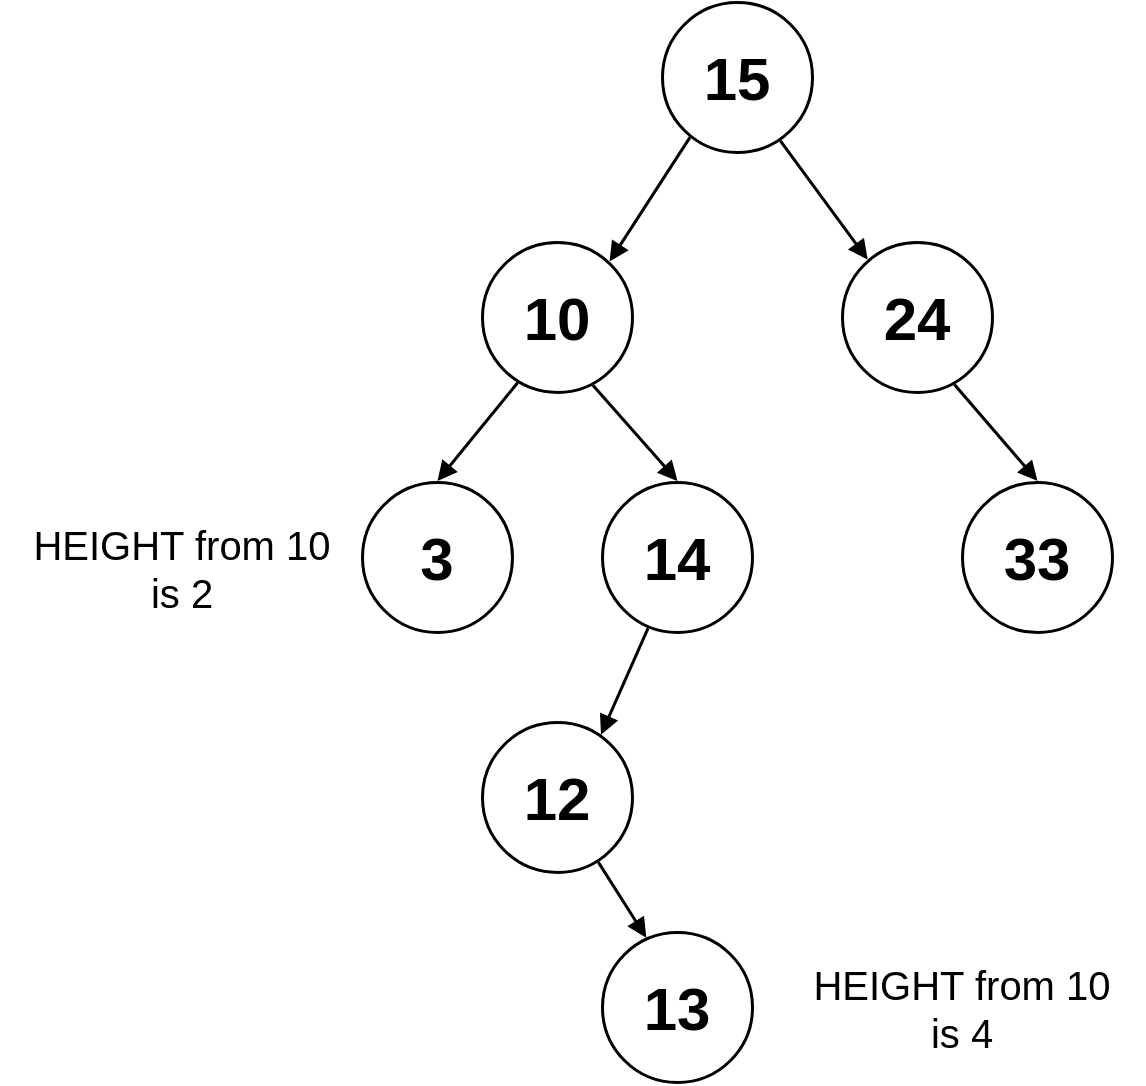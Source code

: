<?xml version="1.0" encoding="UTF-8"?><mxfile type="Lucidchart-Import" version="17.1.4"><diagram name="Page 1" id="0"><mxGraphModel page="1" pageWidth="1020" pageHeight="1320" grid="1" gridSize="15"><root><mxCell id="0"/><mxCell id="1" parent="0"/><UserObject label="15" lucidchartObjectId="JSILbHhEgVXc" id="2"><mxCell style="html=1;overflow=block;blockSpacing=1;whiteSpace=wrap;ellipse;fontSize=30;fontColor=default;fontStyle=1;spacing=3.8;strokeOpacity=100;strokeWidth=1.5;" vertex="1" parent="1"><mxGeometry x="330" y="30" width="75" height="75" as="geometry"/></mxCell></UserObject><UserObject label="10" lucidchartObjectId="cTILwagPU4by" id="3"><mxCell style="html=1;overflow=block;blockSpacing=1;whiteSpace=wrap;ellipse;fontSize=30;fontColor=default;fontStyle=1;spacing=3.8;strokeOpacity=100;strokeWidth=1.5;" vertex="1" parent="1"><mxGeometry x="240" y="150" width="75" height="75" as="geometry"/></mxCell></UserObject><UserObject label="24" lucidchartObjectId="fTIL6GUuhAe~" id="4"><mxCell style="html=1;overflow=block;blockSpacing=1;whiteSpace=wrap;ellipse;fontSize=30;fontColor=default;fontStyle=1;spacing=3.8;strokeOpacity=100;strokeWidth=1.5;" vertex="1" parent="1"><mxGeometry x="420" y="150" width="75" height="75" as="geometry"/></mxCell></UserObject><UserObject label="3" lucidchartObjectId="pTILoUDEAQVF" id="5"><mxCell style="html=1;overflow=block;blockSpacing=1;whiteSpace=wrap;ellipse;fontSize=30;fontColor=default;fontStyle=1;spacing=3.8;strokeOpacity=100;strokeWidth=1.5;" vertex="1" parent="1"><mxGeometry x="180" y="270" width="75" height="75" as="geometry"/></mxCell></UserObject><UserObject label="14" lucidchartObjectId="vTILEk5o2YBH" id="6"><mxCell style="html=1;overflow=block;blockSpacing=1;whiteSpace=wrap;ellipse;fontSize=30;fontColor=default;fontStyle=1;spacing=3.8;strokeOpacity=100;strokeWidth=1.5;" vertex="1" parent="1"><mxGeometry x="300" y="270" width="75" height="75" as="geometry"/></mxCell></UserObject><UserObject label="33" lucidchartObjectId="FTIL05D5ezoV" id="7"><mxCell style="html=1;overflow=block;blockSpacing=1;whiteSpace=wrap;ellipse;fontSize=30;fontColor=default;fontStyle=1;spacing=3.8;strokeOpacity=100;strokeWidth=1.5;" vertex="1" parent="1"><mxGeometry x="480" y="270" width="75" height="75" as="geometry"/></mxCell></UserObject><UserObject label="" lucidchartObjectId="OWILSGeVtATa" id="8"><mxCell style="html=1;jettySize=18;whiteSpace=wrap;fontSize=13;strokeOpacity=100;strokeWidth=1.5;rounded=0;startArrow=none;endArrow=block;endFill=1;exitX=0.183;exitY=0.899;exitPerimeter=0;entryX=0.847;entryY=0.127;entryPerimeter=0;" edge="1" parent="1" source="2" target="3"><mxGeometry width="100" height="100" relative="1" as="geometry"><Array as="points"/></mxGeometry></mxCell></UserObject><UserObject label="" lucidchartObjectId="SWILBR3_O1HY" id="9"><mxCell style="html=1;jettySize=18;whiteSpace=wrap;fontSize=13;strokeOpacity=100;strokeWidth=1.5;rounded=0;startArrow=none;endArrow=block;endFill=1;exitX=0.786;exitY=0.922;exitPerimeter=0;entryX=0.168;entryY=0.114;entryPerimeter=0;" edge="1" parent="1" source="2" target="4"><mxGeometry width="100" height="100" relative="1" as="geometry"><Array as="points"/></mxGeometry></mxCell></UserObject><UserObject label="" lucidchartObjectId="WWIL6Yz5mtY_" id="10"><mxCell style="html=1;jettySize=18;whiteSpace=wrap;fontSize=13;strokeOpacity=100;strokeWidth=1.5;rounded=0;startArrow=none;endArrow=block;endFill=1;exitX=0.234;exitY=0.935;exitPerimeter=0;entryX=0.5;entryY=-0.01;entryPerimeter=0;" edge="1" parent="1" source="3" target="5"><mxGeometry width="100" height="100" relative="1" as="geometry"><Array as="points"/></mxGeometry></mxCell></UserObject><UserObject label="" lucidchartObjectId="ZWIL1Gar78.D" id="11"><mxCell style="html=1;jettySize=18;whiteSpace=wrap;fontSize=13;strokeOpacity=100;strokeWidth=1.5;rounded=0;startArrow=none;endArrow=block;endFill=1;exitX=0.736;exitY=0.952;exitPerimeter=0;entryX=0.5;entryY=-0.01;entryPerimeter=0;" edge="1" parent="1" source="3" target="6"><mxGeometry width="100" height="100" relative="1" as="geometry"><Array as="points"/></mxGeometry></mxCell></UserObject><UserObject label="" lucidchartObjectId="5WILOhTekMIw" id="12"><mxCell style="html=1;jettySize=18;whiteSpace=wrap;fontSize=13;strokeOpacity=100;strokeWidth=1.5;rounded=0;startArrow=none;endArrow=block;endFill=1;exitX=0.746;exitY=0.946;exitPerimeter=0;entryX=0.5;entryY=-0.01;entryPerimeter=0;" edge="1" parent="1" source="4" target="7"><mxGeometry width="100" height="100" relative="1" as="geometry"><Array as="points"/></mxGeometry></mxCell></UserObject><UserObject label="12" lucidchartObjectId="j8JLMuCI1pkI" id="13"><mxCell style="html=1;overflow=block;blockSpacing=1;whiteSpace=wrap;ellipse;fontSize=30;fontColor=default;fontStyle=1;spacing=3.8;strokeOpacity=100;strokeWidth=1.5;" vertex="1" parent="1"><mxGeometry x="240" y="390" width="75" height="75" as="geometry"/></mxCell></UserObject><UserObject label="" lucidchartObjectId="z8JLMhfrJzA9" id="14"><mxCell style="html=1;jettySize=18;whiteSpace=wrap;fontSize=13;strokeOpacity=100;strokeWidth=1.5;rounded=0;startArrow=none;endArrow=block;endFill=1;exitX=0.304;exitY=0.971;exitPerimeter=0;entryX=0.79;entryY=0.081;entryPerimeter=0;" edge="1" parent="1" source="6" target="13"><mxGeometry width="100" height="100" relative="1" as="geometry"><Array as="points"/></mxGeometry></mxCell></UserObject><UserObject label="HEIGHT from 10 &#10;is 2" lucidchartObjectId="28JLGk_t7Ooy" id="15"><mxCell style="html=1;overflow=block;blockSpacing=1;whiteSpace=wrap;fontSize=20;fontColor=default;spacing=3.8;strokeOpacity=0;fillOpacity=0;fillColor=#ffffff;strokeWidth=1.5;" vertex="1" parent="1"><mxGeometry y="285" width="180" height="56" as="geometry"/></mxCell></UserObject><UserObject label="HEIGHT from 10 &#10;is 4" lucidchartObjectId="p9JLMcA3OMfE" id="16"><mxCell style="html=1;overflow=block;blockSpacing=1;whiteSpace=wrap;fontSize=20;fontColor=default;spacing=3.8;strokeOpacity=0;fillOpacity=0;fillColor=#ffffff;strokeWidth=1.5;" vertex="1" parent="1"><mxGeometry x="390" y="505" width="180" height="56" as="geometry"/></mxCell></UserObject><UserObject label="13" lucidchartObjectId="obKLk-bAw2L5" id="17"><mxCell style="html=1;overflow=block;blockSpacing=1;whiteSpace=wrap;ellipse;fontSize=30;fontColor=default;fontStyle=1;spacing=3.8;strokeOpacity=100;strokeWidth=1.5;" vertex="1" parent="1"><mxGeometry x="300" y="495" width="75" height="75" as="geometry"/></mxCell></UserObject><UserObject label="" lucidchartObjectId="AbKLuuW16g5L" id="18"><mxCell style="html=1;jettySize=18;whiteSpace=wrap;fontSize=13;strokeOpacity=100;strokeWidth=1.5;rounded=0;startArrow=none;endArrow=block;endFill=1;exitX=0.772;exitY=0.931;exitPerimeter=0;entryX=0.292;entryY=0.035;entryPerimeter=0;" edge="1" parent="1" source="13" target="17"><mxGeometry width="100" height="100" relative="1" as="geometry"><Array as="points"/></mxGeometry></mxCell></UserObject></root></mxGraphModel></diagram></mxfile>